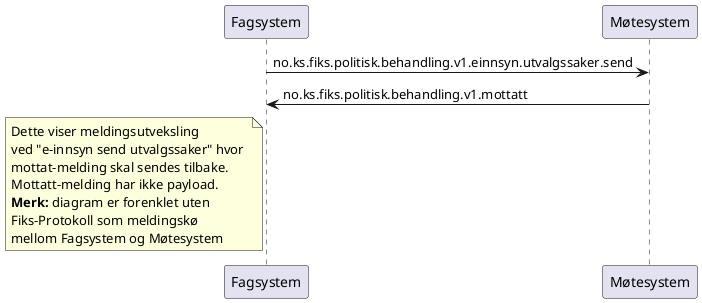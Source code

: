 @startuml
participant Fagsystem as "Fagsystem"
participant Møtesystem as "Møtesystem"

Fagsystem -> Møtesystem : no.ks.fiks.politisk.behandling.v1.einnsyn.utvalgssaker.send
Fagsystem <- Møtesystem : no.ks.fiks.politisk.behandling.v1.mottatt

note left of Fagsystem
Dette viser meldingsutveksling
ved "e-innsyn send utvalgssaker" hvor 
mottat-melding skal sendes tilbake.
Mottatt-melding har ikke payload.
**Merk:** diagram er forenklet uten
Fiks-Protokoll som meldingskø
mellom Fagsystem og Møtesystem
end note

@enduml